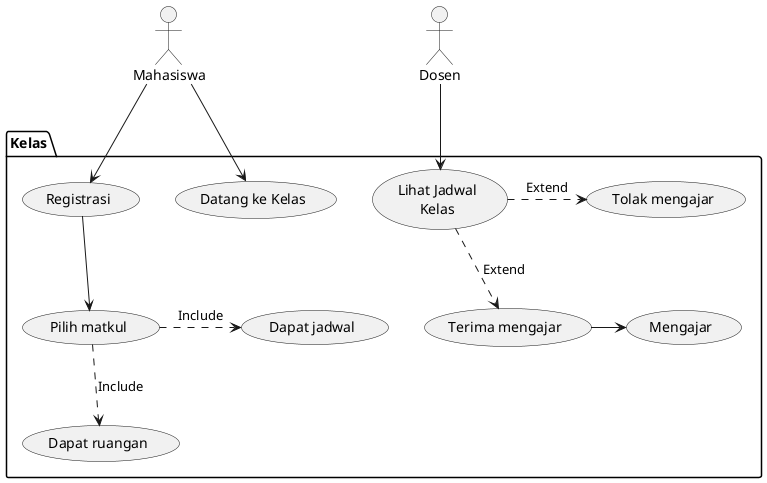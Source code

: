 @startuml test

Actor Mahasiswa as Mhs
Actor Dosen as Dsn

package Kelas {
    usecase "Datang ke Kelas" as U1
    usecase "Registrasi" as U2
    usecase "Pilih matkul" as U3
    usecase "Dapat jadwal" as U4
    usecase "Dapat ruangan" as U5
    usecase "Lihat Jadwal\nKelas" as U6
    usecase "Terima mengajar" as U7
    usecase "Tolak mengajar" as U8
    usecase "Mengajar" as U9

}

Mhs -> U2
Mhs --> U1
U2 --> U3
U3 .> U4: Include
U3 ..> U5: Include

Dsn --> U6
U6 ..> U7: Extend
U6 .> U8: Extend
U7 -> U9

@enduml
